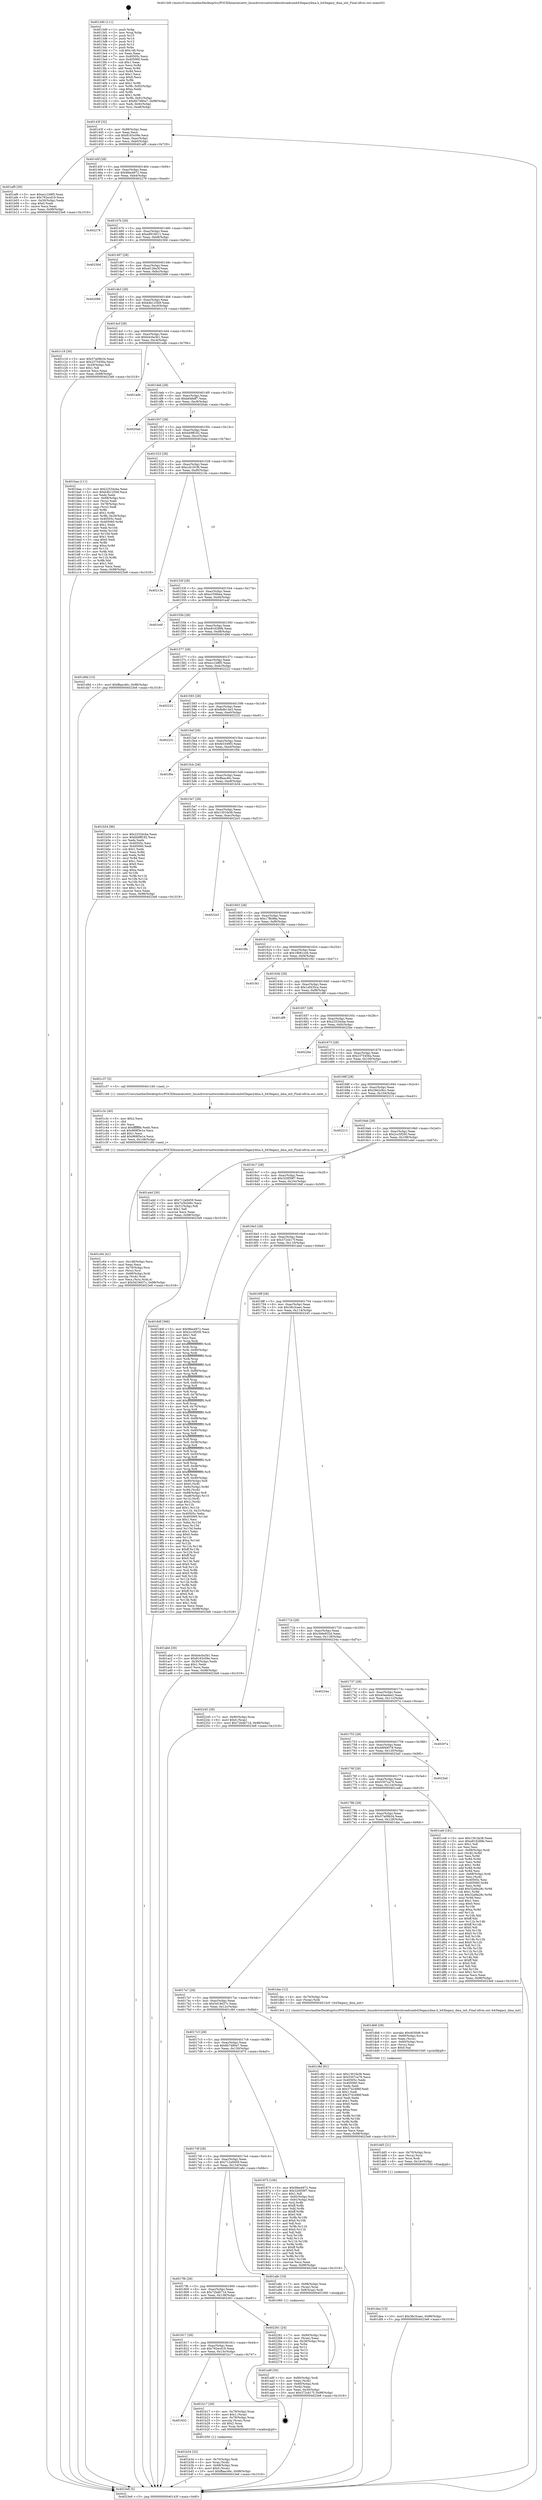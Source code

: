digraph "0x4013d0" {
  label = "0x4013d0 (/mnt/c/Users/mathe/Desktop/tcc/POCII/binaries/extr_linuxdriversnetwirelessbroadcomb43legacydma.h_b43legacy_dma_init_Final-ollvm.out::main(0))"
  labelloc = "t"
  node[shape=record]

  Entry [label="",width=0.3,height=0.3,shape=circle,fillcolor=black,style=filled]
  "0x40143f" [label="{
     0x40143f [32]\l
     | [instrs]\l
     &nbsp;&nbsp;0x40143f \<+6\>: mov -0x98(%rbp),%eax\l
     &nbsp;&nbsp;0x401445 \<+2\>: mov %eax,%ecx\l
     &nbsp;&nbsp;0x401447 \<+6\>: sub $0x8163c09e,%ecx\l
     &nbsp;&nbsp;0x40144d \<+6\>: mov %eax,-0xac(%rbp)\l
     &nbsp;&nbsp;0x401453 \<+6\>: mov %ecx,-0xb0(%rbp)\l
     &nbsp;&nbsp;0x401459 \<+6\>: je 0000000000401af9 \<main+0x729\>\l
  }"]
  "0x401af9" [label="{
     0x401af9 [30]\l
     | [instrs]\l
     &nbsp;&nbsp;0x401af9 \<+5\>: mov $0xecc1b8f5,%eax\l
     &nbsp;&nbsp;0x401afe \<+5\>: mov $0x792ecd19,%ecx\l
     &nbsp;&nbsp;0x401b03 \<+3\>: mov -0x30(%rbp),%edx\l
     &nbsp;&nbsp;0x401b06 \<+3\>: cmp $0x0,%edx\l
     &nbsp;&nbsp;0x401b09 \<+3\>: cmove %ecx,%eax\l
     &nbsp;&nbsp;0x401b0c \<+6\>: mov %eax,-0x98(%rbp)\l
     &nbsp;&nbsp;0x401b12 \<+5\>: jmp 00000000004023e8 \<main+0x1018\>\l
  }"]
  "0x40145f" [label="{
     0x40145f [28]\l
     | [instrs]\l
     &nbsp;&nbsp;0x40145f \<+5\>: jmp 0000000000401464 \<main+0x94\>\l
     &nbsp;&nbsp;0x401464 \<+6\>: mov -0xac(%rbp),%eax\l
     &nbsp;&nbsp;0x40146a \<+5\>: sub $0x9fee4972,%eax\l
     &nbsp;&nbsp;0x40146f \<+6\>: mov %eax,-0xb4(%rbp)\l
     &nbsp;&nbsp;0x401475 \<+6\>: je 0000000000402279 \<main+0xea9\>\l
  }"]
  Exit [label="",width=0.3,height=0.3,shape=circle,fillcolor=black,style=filled,peripheries=2]
  "0x402279" [label="{
     0x402279\l
  }", style=dashed]
  "0x40147b" [label="{
     0x40147b [28]\l
     | [instrs]\l
     &nbsp;&nbsp;0x40147b \<+5\>: jmp 0000000000401480 \<main+0xb0\>\l
     &nbsp;&nbsp;0x401480 \<+6\>: mov -0xac(%rbp),%eax\l
     &nbsp;&nbsp;0x401486 \<+5\>: sub $0xa9916011,%eax\l
     &nbsp;&nbsp;0x40148b \<+6\>: mov %eax,-0xb8(%rbp)\l
     &nbsp;&nbsp;0x401491 \<+6\>: je 000000000040230d \<main+0xf3d\>\l
  }"]
  "0x401dea" [label="{
     0x401dea [15]\l
     | [instrs]\l
     &nbsp;&nbsp;0x401dea \<+10\>: movl $0x38c3caec,-0x98(%rbp)\l
     &nbsp;&nbsp;0x401df4 \<+5\>: jmp 00000000004023e8 \<main+0x1018\>\l
  }"]
  "0x40230d" [label="{
     0x40230d\l
  }", style=dashed]
  "0x401497" [label="{
     0x401497 [28]\l
     | [instrs]\l
     &nbsp;&nbsp;0x401497 \<+5\>: jmp 000000000040149c \<main+0xcc\>\l
     &nbsp;&nbsp;0x40149c \<+6\>: mov -0xac(%rbp),%eax\l
     &nbsp;&nbsp;0x4014a2 \<+5\>: sub $0xaf126a3f,%eax\l
     &nbsp;&nbsp;0x4014a7 \<+6\>: mov %eax,-0xbc(%rbp)\l
     &nbsp;&nbsp;0x4014ad \<+6\>: je 0000000000402089 \<main+0xcb9\>\l
  }"]
  "0x401dd5" [label="{
     0x401dd5 [21]\l
     | [instrs]\l
     &nbsp;&nbsp;0x401dd5 \<+4\>: mov -0x70(%rbp),%rcx\l
     &nbsp;&nbsp;0x401dd9 \<+3\>: mov (%rcx),%rcx\l
     &nbsp;&nbsp;0x401ddc \<+3\>: mov %rcx,%rdi\l
     &nbsp;&nbsp;0x401ddf \<+6\>: mov %eax,-0x14c(%rbp)\l
     &nbsp;&nbsp;0x401de5 \<+5\>: call 0000000000401030 \<free@plt\>\l
     | [calls]\l
     &nbsp;&nbsp;0x401030 \{1\} (unknown)\l
  }"]
  "0x402089" [label="{
     0x402089\l
  }", style=dashed]
  "0x4014b3" [label="{
     0x4014b3 [28]\l
     | [instrs]\l
     &nbsp;&nbsp;0x4014b3 \<+5\>: jmp 00000000004014b8 \<main+0xe8\>\l
     &nbsp;&nbsp;0x4014b8 \<+6\>: mov -0xac(%rbp),%eax\l
     &nbsp;&nbsp;0x4014be \<+5\>: sub $0xb4b125b9,%eax\l
     &nbsp;&nbsp;0x4014c3 \<+6\>: mov %eax,-0xc0(%rbp)\l
     &nbsp;&nbsp;0x4014c9 \<+6\>: je 0000000000401c19 \<main+0x849\>\l
  }"]
  "0x401db8" [label="{
     0x401db8 [29]\l
     | [instrs]\l
     &nbsp;&nbsp;0x401db8 \<+10\>: movabs $0x4030d6,%rdi\l
     &nbsp;&nbsp;0x401dc2 \<+4\>: mov -0x60(%rbp),%rcx\l
     &nbsp;&nbsp;0x401dc6 \<+2\>: mov %eax,(%rcx)\l
     &nbsp;&nbsp;0x401dc8 \<+4\>: mov -0x60(%rbp),%rcx\l
     &nbsp;&nbsp;0x401dcc \<+2\>: mov (%rcx),%esi\l
     &nbsp;&nbsp;0x401dce \<+2\>: mov $0x0,%al\l
     &nbsp;&nbsp;0x401dd0 \<+5\>: call 0000000000401040 \<printf@plt\>\l
     | [calls]\l
     &nbsp;&nbsp;0x401040 \{1\} (unknown)\l
  }"]
  "0x401c19" [label="{
     0x401c19 [30]\l
     | [instrs]\l
     &nbsp;&nbsp;0x401c19 \<+5\>: mov $0x57a09b34,%eax\l
     &nbsp;&nbsp;0x401c1e \<+5\>: mov $0x2375456a,%ecx\l
     &nbsp;&nbsp;0x401c23 \<+3\>: mov -0x29(%rbp),%dl\l
     &nbsp;&nbsp;0x401c26 \<+3\>: test $0x1,%dl\l
     &nbsp;&nbsp;0x401c29 \<+3\>: cmovne %ecx,%eax\l
     &nbsp;&nbsp;0x401c2c \<+6\>: mov %eax,-0x98(%rbp)\l
     &nbsp;&nbsp;0x401c32 \<+5\>: jmp 00000000004023e8 \<main+0x1018\>\l
  }"]
  "0x4014cf" [label="{
     0x4014cf [28]\l
     | [instrs]\l
     &nbsp;&nbsp;0x4014cf \<+5\>: jmp 00000000004014d4 \<main+0x104\>\l
     &nbsp;&nbsp;0x4014d4 \<+6\>: mov -0xac(%rbp),%eax\l
     &nbsp;&nbsp;0x4014da \<+5\>: sub $0xb4c0a3b1,%eax\l
     &nbsp;&nbsp;0x4014df \<+6\>: mov %eax,-0xc4(%rbp)\l
     &nbsp;&nbsp;0x4014e5 \<+6\>: je 0000000000401adb \<main+0x70b\>\l
  }"]
  "0x401c64" [label="{
     0x401c64 [41]\l
     | [instrs]\l
     &nbsp;&nbsp;0x401c64 \<+6\>: mov -0x148(%rbp),%ecx\l
     &nbsp;&nbsp;0x401c6a \<+3\>: imul %eax,%ecx\l
     &nbsp;&nbsp;0x401c6d \<+4\>: mov -0x70(%rbp),%rsi\l
     &nbsp;&nbsp;0x401c71 \<+3\>: mov (%rsi),%rsi\l
     &nbsp;&nbsp;0x401c74 \<+4\>: mov -0x68(%rbp),%rdi\l
     &nbsp;&nbsp;0x401c78 \<+3\>: movslq (%rdi),%rdi\l
     &nbsp;&nbsp;0x401c7b \<+3\>: mov %ecx,(%rsi,%rdi,4)\l
     &nbsp;&nbsp;0x401c7e \<+10\>: movl $0x5d19d37c,-0x98(%rbp)\l
     &nbsp;&nbsp;0x401c88 \<+5\>: jmp 00000000004023e8 \<main+0x1018\>\l
  }"]
  "0x401adb" [label="{
     0x401adb\l
  }", style=dashed]
  "0x4014eb" [label="{
     0x4014eb [28]\l
     | [instrs]\l
     &nbsp;&nbsp;0x4014eb \<+5\>: jmp 00000000004014f0 \<main+0x120\>\l
     &nbsp;&nbsp;0x4014f0 \<+6\>: mov -0xac(%rbp),%eax\l
     &nbsp;&nbsp;0x4014f6 \<+5\>: sub $0xb64feff7,%eax\l
     &nbsp;&nbsp;0x4014fb \<+6\>: mov %eax,-0xc8(%rbp)\l
     &nbsp;&nbsp;0x401501 \<+6\>: je 00000000004020ab \<main+0xcdb\>\l
  }"]
  "0x401c3c" [label="{
     0x401c3c [40]\l
     | [instrs]\l
     &nbsp;&nbsp;0x401c3c \<+5\>: mov $0x2,%ecx\l
     &nbsp;&nbsp;0x401c41 \<+1\>: cltd\l
     &nbsp;&nbsp;0x401c42 \<+2\>: idiv %ecx\l
     &nbsp;&nbsp;0x401c44 \<+6\>: imul $0xfffffffe,%edx,%ecx\l
     &nbsp;&nbsp;0x401c4a \<+6\>: sub $0x969f3e1e,%ecx\l
     &nbsp;&nbsp;0x401c50 \<+3\>: add $0x1,%ecx\l
     &nbsp;&nbsp;0x401c53 \<+6\>: add $0x969f3e1e,%ecx\l
     &nbsp;&nbsp;0x401c59 \<+6\>: mov %ecx,-0x148(%rbp)\l
     &nbsp;&nbsp;0x401c5f \<+5\>: call 0000000000401160 \<next_i\>\l
     | [calls]\l
     &nbsp;&nbsp;0x401160 \{1\} (/mnt/c/Users/mathe/Desktop/tcc/POCII/binaries/extr_linuxdriversnetwirelessbroadcomb43legacydma.h_b43legacy_dma_init_Final-ollvm.out::next_i)\l
  }"]
  "0x4020ab" [label="{
     0x4020ab\l
  }", style=dashed]
  "0x401507" [label="{
     0x401507 [28]\l
     | [instrs]\l
     &nbsp;&nbsp;0x401507 \<+5\>: jmp 000000000040150c \<main+0x13c\>\l
     &nbsp;&nbsp;0x40150c \<+6\>: mov -0xac(%rbp),%eax\l
     &nbsp;&nbsp;0x401512 \<+5\>: sub $0xbb9ff182,%eax\l
     &nbsp;&nbsp;0x401517 \<+6\>: mov %eax,-0xcc(%rbp)\l
     &nbsp;&nbsp;0x40151d \<+6\>: je 0000000000401baa \<main+0x7da\>\l
  }"]
  "0x401b34" [label="{
     0x401b34 [32]\l
     | [instrs]\l
     &nbsp;&nbsp;0x401b34 \<+4\>: mov -0x70(%rbp),%rdi\l
     &nbsp;&nbsp;0x401b38 \<+3\>: mov %rax,(%rdi)\l
     &nbsp;&nbsp;0x401b3b \<+4\>: mov -0x68(%rbp),%rax\l
     &nbsp;&nbsp;0x401b3f \<+6\>: movl $0x0,(%rax)\l
     &nbsp;&nbsp;0x401b45 \<+10\>: movl $0xffaac46c,-0x98(%rbp)\l
     &nbsp;&nbsp;0x401b4f \<+5\>: jmp 00000000004023e8 \<main+0x1018\>\l
  }"]
  "0x401baa" [label="{
     0x401baa [111]\l
     | [instrs]\l
     &nbsp;&nbsp;0x401baa \<+5\>: mov $0x22534cba,%eax\l
     &nbsp;&nbsp;0x401baf \<+5\>: mov $0xb4b125b9,%ecx\l
     &nbsp;&nbsp;0x401bb4 \<+2\>: xor %edx,%edx\l
     &nbsp;&nbsp;0x401bb6 \<+4\>: mov -0x68(%rbp),%rsi\l
     &nbsp;&nbsp;0x401bba \<+2\>: mov (%rsi),%edi\l
     &nbsp;&nbsp;0x401bbc \<+4\>: mov -0x78(%rbp),%rsi\l
     &nbsp;&nbsp;0x401bc0 \<+2\>: cmp (%rsi),%edi\l
     &nbsp;&nbsp;0x401bc2 \<+4\>: setl %r8b\l
     &nbsp;&nbsp;0x401bc6 \<+4\>: and $0x1,%r8b\l
     &nbsp;&nbsp;0x401bca \<+4\>: mov %r8b,-0x29(%rbp)\l
     &nbsp;&nbsp;0x401bce \<+7\>: mov 0x40505c,%edi\l
     &nbsp;&nbsp;0x401bd5 \<+8\>: mov 0x405060,%r9d\l
     &nbsp;&nbsp;0x401bdd \<+3\>: sub $0x1,%edx\l
     &nbsp;&nbsp;0x401be0 \<+3\>: mov %edi,%r10d\l
     &nbsp;&nbsp;0x401be3 \<+3\>: add %edx,%r10d\l
     &nbsp;&nbsp;0x401be6 \<+4\>: imul %r10d,%edi\l
     &nbsp;&nbsp;0x401bea \<+3\>: and $0x1,%edi\l
     &nbsp;&nbsp;0x401bed \<+3\>: cmp $0x0,%edi\l
     &nbsp;&nbsp;0x401bf0 \<+4\>: sete %r8b\l
     &nbsp;&nbsp;0x401bf4 \<+4\>: cmp $0xa,%r9d\l
     &nbsp;&nbsp;0x401bf8 \<+4\>: setl %r11b\l
     &nbsp;&nbsp;0x401bfc \<+3\>: mov %r8b,%bl\l
     &nbsp;&nbsp;0x401bff \<+3\>: and %r11b,%bl\l
     &nbsp;&nbsp;0x401c02 \<+3\>: xor %r11b,%r8b\l
     &nbsp;&nbsp;0x401c05 \<+3\>: or %r8b,%bl\l
     &nbsp;&nbsp;0x401c08 \<+3\>: test $0x1,%bl\l
     &nbsp;&nbsp;0x401c0b \<+3\>: cmovne %ecx,%eax\l
     &nbsp;&nbsp;0x401c0e \<+6\>: mov %eax,-0x98(%rbp)\l
     &nbsp;&nbsp;0x401c14 \<+5\>: jmp 00000000004023e8 \<main+0x1018\>\l
  }"]
  "0x401523" [label="{
     0x401523 [28]\l
     | [instrs]\l
     &nbsp;&nbsp;0x401523 \<+5\>: jmp 0000000000401528 \<main+0x158\>\l
     &nbsp;&nbsp;0x401528 \<+6\>: mov -0xac(%rbp),%eax\l
     &nbsp;&nbsp;0x40152e \<+5\>: sub $0xccb191f6,%eax\l
     &nbsp;&nbsp;0x401533 \<+6\>: mov %eax,-0xd0(%rbp)\l
     &nbsp;&nbsp;0x401539 \<+6\>: je 000000000040213e \<main+0xd6e\>\l
  }"]
  "0x401833" [label="{
     0x401833\l
  }", style=dashed]
  "0x40213e" [label="{
     0x40213e\l
  }", style=dashed]
  "0x40153f" [label="{
     0x40153f [28]\l
     | [instrs]\l
     &nbsp;&nbsp;0x40153f \<+5\>: jmp 0000000000401544 \<main+0x174\>\l
     &nbsp;&nbsp;0x401544 \<+6\>: mov -0xac(%rbp),%eax\l
     &nbsp;&nbsp;0x40154a \<+5\>: sub $0xe1f36bea,%eax\l
     &nbsp;&nbsp;0x40154f \<+6\>: mov %eax,-0xd4(%rbp)\l
     &nbsp;&nbsp;0x401555 \<+6\>: je 0000000000401e4f \<main+0xa7f\>\l
  }"]
  "0x401b17" [label="{
     0x401b17 [29]\l
     | [instrs]\l
     &nbsp;&nbsp;0x401b17 \<+4\>: mov -0x78(%rbp),%rax\l
     &nbsp;&nbsp;0x401b1b \<+6\>: movl $0x1,(%rax)\l
     &nbsp;&nbsp;0x401b21 \<+4\>: mov -0x78(%rbp),%rax\l
     &nbsp;&nbsp;0x401b25 \<+3\>: movslq (%rax),%rax\l
     &nbsp;&nbsp;0x401b28 \<+4\>: shl $0x2,%rax\l
     &nbsp;&nbsp;0x401b2c \<+3\>: mov %rax,%rdi\l
     &nbsp;&nbsp;0x401b2f \<+5\>: call 0000000000401050 \<malloc@plt\>\l
     | [calls]\l
     &nbsp;&nbsp;0x401050 \{1\} (unknown)\l
  }"]
  "0x401e4f" [label="{
     0x401e4f\l
  }", style=dashed]
  "0x40155b" [label="{
     0x40155b [28]\l
     | [instrs]\l
     &nbsp;&nbsp;0x40155b \<+5\>: jmp 0000000000401560 \<main+0x190\>\l
     &nbsp;&nbsp;0x401560 \<+6\>: mov -0xac(%rbp),%eax\l
     &nbsp;&nbsp;0x401566 \<+5\>: sub $0xe816289b,%eax\l
     &nbsp;&nbsp;0x40156b \<+6\>: mov %eax,-0xd8(%rbp)\l
     &nbsp;&nbsp;0x401571 \<+6\>: je 0000000000401d9d \<main+0x9cd\>\l
  }"]
  "0x401817" [label="{
     0x401817 [28]\l
     | [instrs]\l
     &nbsp;&nbsp;0x401817 \<+5\>: jmp 000000000040181c \<main+0x44c\>\l
     &nbsp;&nbsp;0x40181c \<+6\>: mov -0xac(%rbp),%eax\l
     &nbsp;&nbsp;0x401822 \<+5\>: sub $0x792ecd19,%eax\l
     &nbsp;&nbsp;0x401827 \<+6\>: mov %eax,-0x13c(%rbp)\l
     &nbsp;&nbsp;0x40182d \<+6\>: je 0000000000401b17 \<main+0x747\>\l
  }"]
  "0x401d9d" [label="{
     0x401d9d [15]\l
     | [instrs]\l
     &nbsp;&nbsp;0x401d9d \<+10\>: movl $0xffaac46c,-0x98(%rbp)\l
     &nbsp;&nbsp;0x401da7 \<+5\>: jmp 00000000004023e8 \<main+0x1018\>\l
  }"]
  "0x401577" [label="{
     0x401577 [28]\l
     | [instrs]\l
     &nbsp;&nbsp;0x401577 \<+5\>: jmp 000000000040157c \<main+0x1ac\>\l
     &nbsp;&nbsp;0x40157c \<+6\>: mov -0xac(%rbp),%eax\l
     &nbsp;&nbsp;0x401582 \<+5\>: sub $0xecc1b8f5,%eax\l
     &nbsp;&nbsp;0x401587 \<+6\>: mov %eax,-0xdc(%rbp)\l
     &nbsp;&nbsp;0x40158d \<+6\>: je 0000000000402222 \<main+0xe52\>\l
  }"]
  "0x402261" [label="{
     0x402261 [24]\l
     | [instrs]\l
     &nbsp;&nbsp;0x402261 \<+7\>: mov -0x90(%rbp),%rax\l
     &nbsp;&nbsp;0x402268 \<+2\>: mov (%rax),%eax\l
     &nbsp;&nbsp;0x40226a \<+4\>: lea -0x28(%rbp),%rsp\l
     &nbsp;&nbsp;0x40226e \<+1\>: pop %rbx\l
     &nbsp;&nbsp;0x40226f \<+2\>: pop %r12\l
     &nbsp;&nbsp;0x402271 \<+2\>: pop %r13\l
     &nbsp;&nbsp;0x402273 \<+2\>: pop %r14\l
     &nbsp;&nbsp;0x402275 \<+2\>: pop %r15\l
     &nbsp;&nbsp;0x402277 \<+1\>: pop %rbp\l
     &nbsp;&nbsp;0x402278 \<+1\>: ret\l
  }"]
  "0x402222" [label="{
     0x402222\l
  }", style=dashed]
  "0x401593" [label="{
     0x401593 [28]\l
     | [instrs]\l
     &nbsp;&nbsp;0x401593 \<+5\>: jmp 0000000000401598 \<main+0x1c8\>\l
     &nbsp;&nbsp;0x401598 \<+6\>: mov -0xac(%rbp),%eax\l
     &nbsp;&nbsp;0x40159e \<+5\>: sub $0xfbdb14e3,%eax\l
     &nbsp;&nbsp;0x4015a3 \<+6\>: mov %eax,-0xe0(%rbp)\l
     &nbsp;&nbsp;0x4015a9 \<+6\>: je 0000000000402231 \<main+0xe61\>\l
  }"]
  "0x401a9f" [label="{
     0x401a9f [30]\l
     | [instrs]\l
     &nbsp;&nbsp;0x401a9f \<+4\>: mov -0x80(%rbp),%rdi\l
     &nbsp;&nbsp;0x401aa3 \<+2\>: mov %eax,(%rdi)\l
     &nbsp;&nbsp;0x401aa5 \<+4\>: mov -0x80(%rbp),%rdi\l
     &nbsp;&nbsp;0x401aa9 \<+2\>: mov (%rdi),%eax\l
     &nbsp;&nbsp;0x401aab \<+3\>: mov %eax,-0x30(%rbp)\l
     &nbsp;&nbsp;0x401aae \<+10\>: movl $0x372cb17f,-0x98(%rbp)\l
     &nbsp;&nbsp;0x401ab8 \<+5\>: jmp 00000000004023e8 \<main+0x1018\>\l
  }"]
  "0x402231" [label="{
     0x402231\l
  }", style=dashed]
  "0x4015af" [label="{
     0x4015af [28]\l
     | [instrs]\l
     &nbsp;&nbsp;0x4015af \<+5\>: jmp 00000000004015b4 \<main+0x1e4\>\l
     &nbsp;&nbsp;0x4015b4 \<+6\>: mov -0xac(%rbp),%eax\l
     &nbsp;&nbsp;0x4015ba \<+5\>: sub $0xfe3349f3,%eax\l
     &nbsp;&nbsp;0x4015bf \<+6\>: mov %eax,-0xe4(%rbp)\l
     &nbsp;&nbsp;0x4015c5 \<+6\>: je 0000000000401f0e \<main+0xb3e\>\l
  }"]
  "0x4017fb" [label="{
     0x4017fb [28]\l
     | [instrs]\l
     &nbsp;&nbsp;0x4017fb \<+5\>: jmp 0000000000401800 \<main+0x430\>\l
     &nbsp;&nbsp;0x401800 \<+6\>: mov -0xac(%rbp),%eax\l
     &nbsp;&nbsp;0x401806 \<+5\>: sub $0x72bdb71d,%eax\l
     &nbsp;&nbsp;0x40180b \<+6\>: mov %eax,-0x138(%rbp)\l
     &nbsp;&nbsp;0x401811 \<+6\>: je 0000000000402261 \<main+0xe91\>\l
  }"]
  "0x401f0e" [label="{
     0x401f0e\l
  }", style=dashed]
  "0x4015cb" [label="{
     0x4015cb [28]\l
     | [instrs]\l
     &nbsp;&nbsp;0x4015cb \<+5\>: jmp 00000000004015d0 \<main+0x200\>\l
     &nbsp;&nbsp;0x4015d0 \<+6\>: mov -0xac(%rbp),%eax\l
     &nbsp;&nbsp;0x4015d6 \<+5\>: sub $0xffaac46c,%eax\l
     &nbsp;&nbsp;0x4015db \<+6\>: mov %eax,-0xe8(%rbp)\l
     &nbsp;&nbsp;0x4015e1 \<+6\>: je 0000000000401b54 \<main+0x784\>\l
  }"]
  "0x401a8c" [label="{
     0x401a8c [19]\l
     | [instrs]\l
     &nbsp;&nbsp;0x401a8c \<+7\>: mov -0x88(%rbp),%rax\l
     &nbsp;&nbsp;0x401a93 \<+3\>: mov (%rax),%rax\l
     &nbsp;&nbsp;0x401a96 \<+4\>: mov 0x8(%rax),%rdi\l
     &nbsp;&nbsp;0x401a9a \<+5\>: call 0000000000401060 \<atoi@plt\>\l
     | [calls]\l
     &nbsp;&nbsp;0x401060 \{1\} (unknown)\l
  }"]
  "0x401b54" [label="{
     0x401b54 [86]\l
     | [instrs]\l
     &nbsp;&nbsp;0x401b54 \<+5\>: mov $0x22534cba,%eax\l
     &nbsp;&nbsp;0x401b59 \<+5\>: mov $0xbb9ff182,%ecx\l
     &nbsp;&nbsp;0x401b5e \<+2\>: xor %edx,%edx\l
     &nbsp;&nbsp;0x401b60 \<+7\>: mov 0x40505c,%esi\l
     &nbsp;&nbsp;0x401b67 \<+7\>: mov 0x405060,%edi\l
     &nbsp;&nbsp;0x401b6e \<+3\>: sub $0x1,%edx\l
     &nbsp;&nbsp;0x401b71 \<+3\>: mov %esi,%r8d\l
     &nbsp;&nbsp;0x401b74 \<+3\>: add %edx,%r8d\l
     &nbsp;&nbsp;0x401b77 \<+4\>: imul %r8d,%esi\l
     &nbsp;&nbsp;0x401b7b \<+3\>: and $0x1,%esi\l
     &nbsp;&nbsp;0x401b7e \<+3\>: cmp $0x0,%esi\l
     &nbsp;&nbsp;0x401b81 \<+4\>: sete %r9b\l
     &nbsp;&nbsp;0x401b85 \<+3\>: cmp $0xa,%edi\l
     &nbsp;&nbsp;0x401b88 \<+4\>: setl %r10b\l
     &nbsp;&nbsp;0x401b8c \<+3\>: mov %r9b,%r11b\l
     &nbsp;&nbsp;0x401b8f \<+3\>: and %r10b,%r11b\l
     &nbsp;&nbsp;0x401b92 \<+3\>: xor %r10b,%r9b\l
     &nbsp;&nbsp;0x401b95 \<+3\>: or %r9b,%r11b\l
     &nbsp;&nbsp;0x401b98 \<+4\>: test $0x1,%r11b\l
     &nbsp;&nbsp;0x401b9c \<+3\>: cmovne %ecx,%eax\l
     &nbsp;&nbsp;0x401b9f \<+6\>: mov %eax,-0x98(%rbp)\l
     &nbsp;&nbsp;0x401ba5 \<+5\>: jmp 00000000004023e8 \<main+0x1018\>\l
  }"]
  "0x4015e7" [label="{
     0x4015e7 [28]\l
     | [instrs]\l
     &nbsp;&nbsp;0x4015e7 \<+5\>: jmp 00000000004015ec \<main+0x21c\>\l
     &nbsp;&nbsp;0x4015ec \<+6\>: mov -0xac(%rbp),%eax\l
     &nbsp;&nbsp;0x4015f2 \<+5\>: sub $0x1301fa38,%eax\l
     &nbsp;&nbsp;0x4015f7 \<+6\>: mov %eax,-0xec(%rbp)\l
     &nbsp;&nbsp;0x4015fd \<+6\>: je 00000000004022e3 \<main+0xf13\>\l
  }"]
  "0x4013d0" [label="{
     0x4013d0 [111]\l
     | [instrs]\l
     &nbsp;&nbsp;0x4013d0 \<+1\>: push %rbp\l
     &nbsp;&nbsp;0x4013d1 \<+3\>: mov %rsp,%rbp\l
     &nbsp;&nbsp;0x4013d4 \<+2\>: push %r15\l
     &nbsp;&nbsp;0x4013d6 \<+2\>: push %r14\l
     &nbsp;&nbsp;0x4013d8 \<+2\>: push %r13\l
     &nbsp;&nbsp;0x4013da \<+2\>: push %r12\l
     &nbsp;&nbsp;0x4013dc \<+1\>: push %rbx\l
     &nbsp;&nbsp;0x4013dd \<+7\>: sub $0x148,%rsp\l
     &nbsp;&nbsp;0x4013e4 \<+2\>: xor %eax,%eax\l
     &nbsp;&nbsp;0x4013e6 \<+7\>: mov 0x40505c,%ecx\l
     &nbsp;&nbsp;0x4013ed \<+7\>: mov 0x405060,%edx\l
     &nbsp;&nbsp;0x4013f4 \<+3\>: sub $0x1,%eax\l
     &nbsp;&nbsp;0x4013f7 \<+3\>: mov %ecx,%r8d\l
     &nbsp;&nbsp;0x4013fa \<+3\>: add %eax,%r8d\l
     &nbsp;&nbsp;0x4013fd \<+4\>: imul %r8d,%ecx\l
     &nbsp;&nbsp;0x401401 \<+3\>: and $0x1,%ecx\l
     &nbsp;&nbsp;0x401404 \<+3\>: cmp $0x0,%ecx\l
     &nbsp;&nbsp;0x401407 \<+4\>: sete %r9b\l
     &nbsp;&nbsp;0x40140b \<+4\>: and $0x1,%r9b\l
     &nbsp;&nbsp;0x40140f \<+7\>: mov %r9b,-0x92(%rbp)\l
     &nbsp;&nbsp;0x401416 \<+3\>: cmp $0xa,%edx\l
     &nbsp;&nbsp;0x401419 \<+4\>: setl %r9b\l
     &nbsp;&nbsp;0x40141d \<+4\>: and $0x1,%r9b\l
     &nbsp;&nbsp;0x401421 \<+7\>: mov %r9b,-0x91(%rbp)\l
     &nbsp;&nbsp;0x401428 \<+10\>: movl $0x6b7480a7,-0x98(%rbp)\l
     &nbsp;&nbsp;0x401432 \<+6\>: mov %edi,-0x9c(%rbp)\l
     &nbsp;&nbsp;0x401438 \<+7\>: mov %rsi,-0xa8(%rbp)\l
  }"]
  "0x4022e3" [label="{
     0x4022e3\l
  }", style=dashed]
  "0x401603" [label="{
     0x401603 [28]\l
     | [instrs]\l
     &nbsp;&nbsp;0x401603 \<+5\>: jmp 0000000000401608 \<main+0x238\>\l
     &nbsp;&nbsp;0x401608 \<+6\>: mov -0xac(%rbp),%eax\l
     &nbsp;&nbsp;0x40160e \<+5\>: sub $0x17ffc88a,%eax\l
     &nbsp;&nbsp;0x401613 \<+6\>: mov %eax,-0xf0(%rbp)\l
     &nbsp;&nbsp;0x401619 \<+6\>: je 0000000000401f9c \<main+0xbcc\>\l
  }"]
  "0x4023e8" [label="{
     0x4023e8 [5]\l
     | [instrs]\l
     &nbsp;&nbsp;0x4023e8 \<+5\>: jmp 000000000040143f \<main+0x6f\>\l
  }"]
  "0x401f9c" [label="{
     0x401f9c\l
  }", style=dashed]
  "0x40161f" [label="{
     0x40161f [28]\l
     | [instrs]\l
     &nbsp;&nbsp;0x40161f \<+5\>: jmp 0000000000401624 \<main+0x254\>\l
     &nbsp;&nbsp;0x401624 \<+6\>: mov -0xac(%rbp),%eax\l
     &nbsp;&nbsp;0x40162a \<+5\>: sub $0x18b61cd4,%eax\l
     &nbsp;&nbsp;0x40162f \<+6\>: mov %eax,-0xf4(%rbp)\l
     &nbsp;&nbsp;0x401635 \<+6\>: je 0000000000401f41 \<main+0xb71\>\l
  }"]
  "0x4017df" [label="{
     0x4017df [28]\l
     | [instrs]\l
     &nbsp;&nbsp;0x4017df \<+5\>: jmp 00000000004017e4 \<main+0x414\>\l
     &nbsp;&nbsp;0x4017e4 \<+6\>: mov -0xac(%rbp),%eax\l
     &nbsp;&nbsp;0x4017ea \<+5\>: sub $0x712a9459,%eax\l
     &nbsp;&nbsp;0x4017ef \<+6\>: mov %eax,-0x134(%rbp)\l
     &nbsp;&nbsp;0x4017f5 \<+6\>: je 0000000000401a8c \<main+0x6bc\>\l
  }"]
  "0x401f41" [label="{
     0x401f41\l
  }", style=dashed]
  "0x40163b" [label="{
     0x40163b [28]\l
     | [instrs]\l
     &nbsp;&nbsp;0x40163b \<+5\>: jmp 0000000000401640 \<main+0x270\>\l
     &nbsp;&nbsp;0x401640 \<+6\>: mov -0xac(%rbp),%eax\l
     &nbsp;&nbsp;0x401646 \<+5\>: sub $0x1ef435ca,%eax\l
     &nbsp;&nbsp;0x40164b \<+6\>: mov %eax,-0xf8(%rbp)\l
     &nbsp;&nbsp;0x401651 \<+6\>: je 0000000000401df9 \<main+0xa29\>\l
  }"]
  "0x401875" [label="{
     0x401875 [106]\l
     | [instrs]\l
     &nbsp;&nbsp;0x401875 \<+5\>: mov $0x9fee4972,%eax\l
     &nbsp;&nbsp;0x40187a \<+5\>: mov $0x320f39f7,%ecx\l
     &nbsp;&nbsp;0x40187f \<+2\>: mov $0x1,%dl\l
     &nbsp;&nbsp;0x401881 \<+7\>: mov -0x92(%rbp),%sil\l
     &nbsp;&nbsp;0x401888 \<+7\>: mov -0x91(%rbp),%dil\l
     &nbsp;&nbsp;0x40188f \<+3\>: mov %sil,%r8b\l
     &nbsp;&nbsp;0x401892 \<+4\>: xor $0xff,%r8b\l
     &nbsp;&nbsp;0x401896 \<+3\>: mov %dil,%r9b\l
     &nbsp;&nbsp;0x401899 \<+4\>: xor $0xff,%r9b\l
     &nbsp;&nbsp;0x40189d \<+3\>: xor $0x0,%dl\l
     &nbsp;&nbsp;0x4018a0 \<+3\>: mov %r8b,%r10b\l
     &nbsp;&nbsp;0x4018a3 \<+4\>: and $0x0,%r10b\l
     &nbsp;&nbsp;0x4018a7 \<+3\>: and %dl,%sil\l
     &nbsp;&nbsp;0x4018aa \<+3\>: mov %r9b,%r11b\l
     &nbsp;&nbsp;0x4018ad \<+4\>: and $0x0,%r11b\l
     &nbsp;&nbsp;0x4018b1 \<+3\>: and %dl,%dil\l
     &nbsp;&nbsp;0x4018b4 \<+3\>: or %sil,%r10b\l
     &nbsp;&nbsp;0x4018b7 \<+3\>: or %dil,%r11b\l
     &nbsp;&nbsp;0x4018ba \<+3\>: xor %r11b,%r10b\l
     &nbsp;&nbsp;0x4018bd \<+3\>: or %r9b,%r8b\l
     &nbsp;&nbsp;0x4018c0 \<+4\>: xor $0xff,%r8b\l
     &nbsp;&nbsp;0x4018c4 \<+3\>: or $0x0,%dl\l
     &nbsp;&nbsp;0x4018c7 \<+3\>: and %dl,%r8b\l
     &nbsp;&nbsp;0x4018ca \<+3\>: or %r8b,%r10b\l
     &nbsp;&nbsp;0x4018cd \<+4\>: test $0x1,%r10b\l
     &nbsp;&nbsp;0x4018d1 \<+3\>: cmovne %ecx,%eax\l
     &nbsp;&nbsp;0x4018d4 \<+6\>: mov %eax,-0x98(%rbp)\l
     &nbsp;&nbsp;0x4018da \<+5\>: jmp 00000000004023e8 \<main+0x1018\>\l
  }"]
  "0x401df9" [label="{
     0x401df9\l
  }", style=dashed]
  "0x401657" [label="{
     0x401657 [28]\l
     | [instrs]\l
     &nbsp;&nbsp;0x401657 \<+5\>: jmp 000000000040165c \<main+0x28c\>\l
     &nbsp;&nbsp;0x40165c \<+6\>: mov -0xac(%rbp),%eax\l
     &nbsp;&nbsp;0x401662 \<+5\>: sub $0x22534cba,%eax\l
     &nbsp;&nbsp;0x401667 \<+6\>: mov %eax,-0xfc(%rbp)\l
     &nbsp;&nbsp;0x40166d \<+6\>: je 00000000004022be \<main+0xeee\>\l
  }"]
  "0x4017c3" [label="{
     0x4017c3 [28]\l
     | [instrs]\l
     &nbsp;&nbsp;0x4017c3 \<+5\>: jmp 00000000004017c8 \<main+0x3f8\>\l
     &nbsp;&nbsp;0x4017c8 \<+6\>: mov -0xac(%rbp),%eax\l
     &nbsp;&nbsp;0x4017ce \<+5\>: sub $0x6b7480a7,%eax\l
     &nbsp;&nbsp;0x4017d3 \<+6\>: mov %eax,-0x130(%rbp)\l
     &nbsp;&nbsp;0x4017d9 \<+6\>: je 0000000000401875 \<main+0x4a5\>\l
  }"]
  "0x4022be" [label="{
     0x4022be\l
  }", style=dashed]
  "0x401673" [label="{
     0x401673 [28]\l
     | [instrs]\l
     &nbsp;&nbsp;0x401673 \<+5\>: jmp 0000000000401678 \<main+0x2a8\>\l
     &nbsp;&nbsp;0x401678 \<+6\>: mov -0xac(%rbp),%eax\l
     &nbsp;&nbsp;0x40167e \<+5\>: sub $0x2375456a,%eax\l
     &nbsp;&nbsp;0x401683 \<+6\>: mov %eax,-0x100(%rbp)\l
     &nbsp;&nbsp;0x401689 \<+6\>: je 0000000000401c37 \<main+0x867\>\l
  }"]
  "0x401c8d" [label="{
     0x401c8d [91]\l
     | [instrs]\l
     &nbsp;&nbsp;0x401c8d \<+5\>: mov $0x1301fa38,%eax\l
     &nbsp;&nbsp;0x401c92 \<+5\>: mov $0x5307ca76,%ecx\l
     &nbsp;&nbsp;0x401c97 \<+7\>: mov 0x40505c,%edx\l
     &nbsp;&nbsp;0x401c9e \<+7\>: mov 0x405060,%esi\l
     &nbsp;&nbsp;0x401ca5 \<+2\>: mov %edx,%edi\l
     &nbsp;&nbsp;0x401ca7 \<+6\>: sub $0x3742486f,%edi\l
     &nbsp;&nbsp;0x401cad \<+3\>: sub $0x1,%edi\l
     &nbsp;&nbsp;0x401cb0 \<+6\>: add $0x3742486f,%edi\l
     &nbsp;&nbsp;0x401cb6 \<+3\>: imul %edi,%edx\l
     &nbsp;&nbsp;0x401cb9 \<+3\>: and $0x1,%edx\l
     &nbsp;&nbsp;0x401cbc \<+3\>: cmp $0x0,%edx\l
     &nbsp;&nbsp;0x401cbf \<+4\>: sete %r8b\l
     &nbsp;&nbsp;0x401cc3 \<+3\>: cmp $0xa,%esi\l
     &nbsp;&nbsp;0x401cc6 \<+4\>: setl %r9b\l
     &nbsp;&nbsp;0x401cca \<+3\>: mov %r8b,%r10b\l
     &nbsp;&nbsp;0x401ccd \<+3\>: and %r9b,%r10b\l
     &nbsp;&nbsp;0x401cd0 \<+3\>: xor %r9b,%r8b\l
     &nbsp;&nbsp;0x401cd3 \<+3\>: or %r8b,%r10b\l
     &nbsp;&nbsp;0x401cd6 \<+4\>: test $0x1,%r10b\l
     &nbsp;&nbsp;0x401cda \<+3\>: cmovne %ecx,%eax\l
     &nbsp;&nbsp;0x401cdd \<+6\>: mov %eax,-0x98(%rbp)\l
     &nbsp;&nbsp;0x401ce3 \<+5\>: jmp 00000000004023e8 \<main+0x1018\>\l
  }"]
  "0x401c37" [label="{
     0x401c37 [5]\l
     | [instrs]\l
     &nbsp;&nbsp;0x401c37 \<+5\>: call 0000000000401160 \<next_i\>\l
     | [calls]\l
     &nbsp;&nbsp;0x401160 \{1\} (/mnt/c/Users/mathe/Desktop/tcc/POCII/binaries/extr_linuxdriversnetwirelessbroadcomb43legacydma.h_b43legacy_dma_init_Final-ollvm.out::next_i)\l
  }"]
  "0x40168f" [label="{
     0x40168f [28]\l
     | [instrs]\l
     &nbsp;&nbsp;0x40168f \<+5\>: jmp 0000000000401694 \<main+0x2c4\>\l
     &nbsp;&nbsp;0x401694 \<+6\>: mov -0xac(%rbp),%eax\l
     &nbsp;&nbsp;0x40169a \<+5\>: sub $0x29e2c8cc,%eax\l
     &nbsp;&nbsp;0x40169f \<+6\>: mov %eax,-0x104(%rbp)\l
     &nbsp;&nbsp;0x4016a5 \<+6\>: je 0000000000402213 \<main+0xe43\>\l
  }"]
  "0x4017a7" [label="{
     0x4017a7 [28]\l
     | [instrs]\l
     &nbsp;&nbsp;0x4017a7 \<+5\>: jmp 00000000004017ac \<main+0x3dc\>\l
     &nbsp;&nbsp;0x4017ac \<+6\>: mov -0xac(%rbp),%eax\l
     &nbsp;&nbsp;0x4017b2 \<+5\>: sub $0x5d19d37c,%eax\l
     &nbsp;&nbsp;0x4017b7 \<+6\>: mov %eax,-0x12c(%rbp)\l
     &nbsp;&nbsp;0x4017bd \<+6\>: je 0000000000401c8d \<main+0x8bd\>\l
  }"]
  "0x402213" [label="{
     0x402213\l
  }", style=dashed]
  "0x4016ab" [label="{
     0x4016ab [28]\l
     | [instrs]\l
     &nbsp;&nbsp;0x4016ab \<+5\>: jmp 00000000004016b0 \<main+0x2e0\>\l
     &nbsp;&nbsp;0x4016b0 \<+6\>: mov -0xac(%rbp),%eax\l
     &nbsp;&nbsp;0x4016b6 \<+5\>: sub $0x2cc5f200,%eax\l
     &nbsp;&nbsp;0x4016bb \<+6\>: mov %eax,-0x108(%rbp)\l
     &nbsp;&nbsp;0x4016c1 \<+6\>: je 0000000000401a4d \<main+0x67d\>\l
  }"]
  "0x401dac" [label="{
     0x401dac [12]\l
     | [instrs]\l
     &nbsp;&nbsp;0x401dac \<+4\>: mov -0x70(%rbp),%rax\l
     &nbsp;&nbsp;0x401db0 \<+3\>: mov (%rax),%rdi\l
     &nbsp;&nbsp;0x401db3 \<+5\>: call 00000000004013c0 \<b43legacy_dma_init\>\l
     | [calls]\l
     &nbsp;&nbsp;0x4013c0 \{1\} (/mnt/c/Users/mathe/Desktop/tcc/POCII/binaries/extr_linuxdriversnetwirelessbroadcomb43legacydma.h_b43legacy_dma_init_Final-ollvm.out::b43legacy_dma_init)\l
  }"]
  "0x401a4d" [label="{
     0x401a4d [30]\l
     | [instrs]\l
     &nbsp;&nbsp;0x401a4d \<+5\>: mov $0x712a9459,%eax\l
     &nbsp;&nbsp;0x401a52 \<+5\>: mov $0x7e3b266c,%ecx\l
     &nbsp;&nbsp;0x401a57 \<+3\>: mov -0x31(%rbp),%dl\l
     &nbsp;&nbsp;0x401a5a \<+3\>: test $0x1,%dl\l
     &nbsp;&nbsp;0x401a5d \<+3\>: cmovne %ecx,%eax\l
     &nbsp;&nbsp;0x401a60 \<+6\>: mov %eax,-0x98(%rbp)\l
     &nbsp;&nbsp;0x401a66 \<+5\>: jmp 00000000004023e8 \<main+0x1018\>\l
  }"]
  "0x4016c7" [label="{
     0x4016c7 [28]\l
     | [instrs]\l
     &nbsp;&nbsp;0x4016c7 \<+5\>: jmp 00000000004016cc \<main+0x2fc\>\l
     &nbsp;&nbsp;0x4016cc \<+6\>: mov -0xac(%rbp),%eax\l
     &nbsp;&nbsp;0x4016d2 \<+5\>: sub $0x320f39f7,%eax\l
     &nbsp;&nbsp;0x4016d7 \<+6\>: mov %eax,-0x10c(%rbp)\l
     &nbsp;&nbsp;0x4016dd \<+6\>: je 00000000004018df \<main+0x50f\>\l
  }"]
  "0x40178b" [label="{
     0x40178b [28]\l
     | [instrs]\l
     &nbsp;&nbsp;0x40178b \<+5\>: jmp 0000000000401790 \<main+0x3c0\>\l
     &nbsp;&nbsp;0x401790 \<+6\>: mov -0xac(%rbp),%eax\l
     &nbsp;&nbsp;0x401796 \<+5\>: sub $0x57a09b34,%eax\l
     &nbsp;&nbsp;0x40179b \<+6\>: mov %eax,-0x128(%rbp)\l
     &nbsp;&nbsp;0x4017a1 \<+6\>: je 0000000000401dac \<main+0x9dc\>\l
  }"]
  "0x4018df" [label="{
     0x4018df [366]\l
     | [instrs]\l
     &nbsp;&nbsp;0x4018df \<+5\>: mov $0x9fee4972,%eax\l
     &nbsp;&nbsp;0x4018e4 \<+5\>: mov $0x2cc5f200,%ecx\l
     &nbsp;&nbsp;0x4018e9 \<+2\>: mov $0x1,%dl\l
     &nbsp;&nbsp;0x4018eb \<+2\>: xor %esi,%esi\l
     &nbsp;&nbsp;0x4018ed \<+3\>: mov %rsp,%rdi\l
     &nbsp;&nbsp;0x4018f0 \<+4\>: add $0xfffffffffffffff0,%rdi\l
     &nbsp;&nbsp;0x4018f4 \<+3\>: mov %rdi,%rsp\l
     &nbsp;&nbsp;0x4018f7 \<+7\>: mov %rdi,-0x90(%rbp)\l
     &nbsp;&nbsp;0x4018fe \<+3\>: mov %rsp,%rdi\l
     &nbsp;&nbsp;0x401901 \<+4\>: add $0xfffffffffffffff0,%rdi\l
     &nbsp;&nbsp;0x401905 \<+3\>: mov %rdi,%rsp\l
     &nbsp;&nbsp;0x401908 \<+3\>: mov %rsp,%r8\l
     &nbsp;&nbsp;0x40190b \<+4\>: add $0xfffffffffffffff0,%r8\l
     &nbsp;&nbsp;0x40190f \<+3\>: mov %r8,%rsp\l
     &nbsp;&nbsp;0x401912 \<+7\>: mov %r8,-0x88(%rbp)\l
     &nbsp;&nbsp;0x401919 \<+3\>: mov %rsp,%r8\l
     &nbsp;&nbsp;0x40191c \<+4\>: add $0xfffffffffffffff0,%r8\l
     &nbsp;&nbsp;0x401920 \<+3\>: mov %r8,%rsp\l
     &nbsp;&nbsp;0x401923 \<+4\>: mov %r8,-0x80(%rbp)\l
     &nbsp;&nbsp;0x401927 \<+3\>: mov %rsp,%r8\l
     &nbsp;&nbsp;0x40192a \<+4\>: add $0xfffffffffffffff0,%r8\l
     &nbsp;&nbsp;0x40192e \<+3\>: mov %r8,%rsp\l
     &nbsp;&nbsp;0x401931 \<+4\>: mov %r8,-0x78(%rbp)\l
     &nbsp;&nbsp;0x401935 \<+3\>: mov %rsp,%r8\l
     &nbsp;&nbsp;0x401938 \<+4\>: add $0xfffffffffffffff0,%r8\l
     &nbsp;&nbsp;0x40193c \<+3\>: mov %r8,%rsp\l
     &nbsp;&nbsp;0x40193f \<+4\>: mov %r8,-0x70(%rbp)\l
     &nbsp;&nbsp;0x401943 \<+3\>: mov %rsp,%r8\l
     &nbsp;&nbsp;0x401946 \<+4\>: add $0xfffffffffffffff0,%r8\l
     &nbsp;&nbsp;0x40194a \<+3\>: mov %r8,%rsp\l
     &nbsp;&nbsp;0x40194d \<+4\>: mov %r8,-0x68(%rbp)\l
     &nbsp;&nbsp;0x401951 \<+3\>: mov %rsp,%r8\l
     &nbsp;&nbsp;0x401954 \<+4\>: add $0xfffffffffffffff0,%r8\l
     &nbsp;&nbsp;0x401958 \<+3\>: mov %r8,%rsp\l
     &nbsp;&nbsp;0x40195b \<+4\>: mov %r8,-0x60(%rbp)\l
     &nbsp;&nbsp;0x40195f \<+3\>: mov %rsp,%r8\l
     &nbsp;&nbsp;0x401962 \<+4\>: add $0xfffffffffffffff0,%r8\l
     &nbsp;&nbsp;0x401966 \<+3\>: mov %r8,%rsp\l
     &nbsp;&nbsp;0x401969 \<+4\>: mov %r8,-0x58(%rbp)\l
     &nbsp;&nbsp;0x40196d \<+3\>: mov %rsp,%r8\l
     &nbsp;&nbsp;0x401970 \<+4\>: add $0xfffffffffffffff0,%r8\l
     &nbsp;&nbsp;0x401974 \<+3\>: mov %r8,%rsp\l
     &nbsp;&nbsp;0x401977 \<+4\>: mov %r8,-0x50(%rbp)\l
     &nbsp;&nbsp;0x40197b \<+3\>: mov %rsp,%r8\l
     &nbsp;&nbsp;0x40197e \<+4\>: add $0xfffffffffffffff0,%r8\l
     &nbsp;&nbsp;0x401982 \<+3\>: mov %r8,%rsp\l
     &nbsp;&nbsp;0x401985 \<+4\>: mov %r8,-0x48(%rbp)\l
     &nbsp;&nbsp;0x401989 \<+3\>: mov %rsp,%r8\l
     &nbsp;&nbsp;0x40198c \<+4\>: add $0xfffffffffffffff0,%r8\l
     &nbsp;&nbsp;0x401990 \<+3\>: mov %r8,%rsp\l
     &nbsp;&nbsp;0x401993 \<+4\>: mov %r8,-0x40(%rbp)\l
     &nbsp;&nbsp;0x401997 \<+7\>: mov -0x90(%rbp),%r8\l
     &nbsp;&nbsp;0x40199e \<+7\>: movl $0x0,(%r8)\l
     &nbsp;&nbsp;0x4019a5 \<+7\>: mov -0x9c(%rbp),%r9d\l
     &nbsp;&nbsp;0x4019ac \<+3\>: mov %r9d,(%rdi)\l
     &nbsp;&nbsp;0x4019af \<+7\>: mov -0x88(%rbp),%r8\l
     &nbsp;&nbsp;0x4019b6 \<+7\>: mov -0xa8(%rbp),%r10\l
     &nbsp;&nbsp;0x4019bd \<+3\>: mov %r10,(%r8)\l
     &nbsp;&nbsp;0x4019c0 \<+3\>: cmpl $0x2,(%rdi)\l
     &nbsp;&nbsp;0x4019c3 \<+4\>: setne %r11b\l
     &nbsp;&nbsp;0x4019c7 \<+4\>: and $0x1,%r11b\l
     &nbsp;&nbsp;0x4019cb \<+4\>: mov %r11b,-0x31(%rbp)\l
     &nbsp;&nbsp;0x4019cf \<+7\>: mov 0x40505c,%ebx\l
     &nbsp;&nbsp;0x4019d6 \<+8\>: mov 0x405060,%r14d\l
     &nbsp;&nbsp;0x4019de \<+3\>: sub $0x1,%esi\l
     &nbsp;&nbsp;0x4019e1 \<+3\>: mov %ebx,%r15d\l
     &nbsp;&nbsp;0x4019e4 \<+3\>: add %esi,%r15d\l
     &nbsp;&nbsp;0x4019e7 \<+4\>: imul %r15d,%ebx\l
     &nbsp;&nbsp;0x4019eb \<+3\>: and $0x1,%ebx\l
     &nbsp;&nbsp;0x4019ee \<+3\>: cmp $0x0,%ebx\l
     &nbsp;&nbsp;0x4019f1 \<+4\>: sete %r11b\l
     &nbsp;&nbsp;0x4019f5 \<+4\>: cmp $0xa,%r14d\l
     &nbsp;&nbsp;0x4019f9 \<+4\>: setl %r12b\l
     &nbsp;&nbsp;0x4019fd \<+3\>: mov %r11b,%r13b\l
     &nbsp;&nbsp;0x401a00 \<+4\>: xor $0xff,%r13b\l
     &nbsp;&nbsp;0x401a04 \<+3\>: mov %r12b,%sil\l
     &nbsp;&nbsp;0x401a07 \<+4\>: xor $0xff,%sil\l
     &nbsp;&nbsp;0x401a0b \<+3\>: xor $0x0,%dl\l
     &nbsp;&nbsp;0x401a0e \<+3\>: mov %r13b,%dil\l
     &nbsp;&nbsp;0x401a11 \<+4\>: and $0x0,%dil\l
     &nbsp;&nbsp;0x401a15 \<+3\>: and %dl,%r11b\l
     &nbsp;&nbsp;0x401a18 \<+3\>: mov %sil,%r8b\l
     &nbsp;&nbsp;0x401a1b \<+4\>: and $0x0,%r8b\l
     &nbsp;&nbsp;0x401a1f \<+3\>: and %dl,%r12b\l
     &nbsp;&nbsp;0x401a22 \<+3\>: or %r11b,%dil\l
     &nbsp;&nbsp;0x401a25 \<+3\>: or %r12b,%r8b\l
     &nbsp;&nbsp;0x401a28 \<+3\>: xor %r8b,%dil\l
     &nbsp;&nbsp;0x401a2b \<+3\>: or %sil,%r13b\l
     &nbsp;&nbsp;0x401a2e \<+4\>: xor $0xff,%r13b\l
     &nbsp;&nbsp;0x401a32 \<+3\>: or $0x0,%dl\l
     &nbsp;&nbsp;0x401a35 \<+3\>: and %dl,%r13b\l
     &nbsp;&nbsp;0x401a38 \<+3\>: or %r13b,%dil\l
     &nbsp;&nbsp;0x401a3b \<+4\>: test $0x1,%dil\l
     &nbsp;&nbsp;0x401a3f \<+3\>: cmovne %ecx,%eax\l
     &nbsp;&nbsp;0x401a42 \<+6\>: mov %eax,-0x98(%rbp)\l
     &nbsp;&nbsp;0x401a48 \<+5\>: jmp 00000000004023e8 \<main+0x1018\>\l
  }"]
  "0x4016e3" [label="{
     0x4016e3 [28]\l
     | [instrs]\l
     &nbsp;&nbsp;0x4016e3 \<+5\>: jmp 00000000004016e8 \<main+0x318\>\l
     &nbsp;&nbsp;0x4016e8 \<+6\>: mov -0xac(%rbp),%eax\l
     &nbsp;&nbsp;0x4016ee \<+5\>: sub $0x372cb17f,%eax\l
     &nbsp;&nbsp;0x4016f3 \<+6\>: mov %eax,-0x110(%rbp)\l
     &nbsp;&nbsp;0x4016f9 \<+6\>: je 0000000000401abd \<main+0x6ed\>\l
  }"]
  "0x401ce8" [label="{
     0x401ce8 [181]\l
     | [instrs]\l
     &nbsp;&nbsp;0x401ce8 \<+5\>: mov $0x1301fa38,%eax\l
     &nbsp;&nbsp;0x401ced \<+5\>: mov $0xe816289b,%ecx\l
     &nbsp;&nbsp;0x401cf2 \<+2\>: mov $0x1,%dl\l
     &nbsp;&nbsp;0x401cf4 \<+2\>: xor %esi,%esi\l
     &nbsp;&nbsp;0x401cf6 \<+4\>: mov -0x68(%rbp),%rdi\l
     &nbsp;&nbsp;0x401cfa \<+3\>: mov (%rdi),%r8d\l
     &nbsp;&nbsp;0x401cfd \<+3\>: mov %esi,%r9d\l
     &nbsp;&nbsp;0x401d00 \<+3\>: sub %r8d,%r9d\l
     &nbsp;&nbsp;0x401d03 \<+3\>: mov %esi,%r8d\l
     &nbsp;&nbsp;0x401d06 \<+4\>: sub $0x1,%r8d\l
     &nbsp;&nbsp;0x401d0a \<+3\>: add %r8d,%r9d\l
     &nbsp;&nbsp;0x401d0d \<+3\>: sub %r9d,%esi\l
     &nbsp;&nbsp;0x401d10 \<+4\>: mov -0x68(%rbp),%rdi\l
     &nbsp;&nbsp;0x401d14 \<+2\>: mov %esi,(%rdi)\l
     &nbsp;&nbsp;0x401d16 \<+7\>: mov 0x40505c,%esi\l
     &nbsp;&nbsp;0x401d1d \<+8\>: mov 0x405060,%r8d\l
     &nbsp;&nbsp;0x401d25 \<+3\>: mov %esi,%r9d\l
     &nbsp;&nbsp;0x401d28 \<+7\>: add $0x32a9a28c,%r9d\l
     &nbsp;&nbsp;0x401d2f \<+4\>: sub $0x1,%r9d\l
     &nbsp;&nbsp;0x401d33 \<+7\>: sub $0x32a9a28c,%r9d\l
     &nbsp;&nbsp;0x401d3a \<+4\>: imul %r9d,%esi\l
     &nbsp;&nbsp;0x401d3e \<+3\>: and $0x1,%esi\l
     &nbsp;&nbsp;0x401d41 \<+3\>: cmp $0x0,%esi\l
     &nbsp;&nbsp;0x401d44 \<+4\>: sete %r10b\l
     &nbsp;&nbsp;0x401d48 \<+4\>: cmp $0xa,%r8d\l
     &nbsp;&nbsp;0x401d4c \<+4\>: setl %r11b\l
     &nbsp;&nbsp;0x401d50 \<+3\>: mov %r10b,%bl\l
     &nbsp;&nbsp;0x401d53 \<+3\>: xor $0xff,%bl\l
     &nbsp;&nbsp;0x401d56 \<+3\>: mov %r11b,%r14b\l
     &nbsp;&nbsp;0x401d59 \<+4\>: xor $0xff,%r14b\l
     &nbsp;&nbsp;0x401d5d \<+3\>: xor $0x0,%dl\l
     &nbsp;&nbsp;0x401d60 \<+3\>: mov %bl,%r15b\l
     &nbsp;&nbsp;0x401d63 \<+4\>: and $0x0,%r15b\l
     &nbsp;&nbsp;0x401d67 \<+3\>: and %dl,%r10b\l
     &nbsp;&nbsp;0x401d6a \<+3\>: mov %r14b,%r12b\l
     &nbsp;&nbsp;0x401d6d \<+4\>: and $0x0,%r12b\l
     &nbsp;&nbsp;0x401d71 \<+3\>: and %dl,%r11b\l
     &nbsp;&nbsp;0x401d74 \<+3\>: or %r10b,%r15b\l
     &nbsp;&nbsp;0x401d77 \<+3\>: or %r11b,%r12b\l
     &nbsp;&nbsp;0x401d7a \<+3\>: xor %r12b,%r15b\l
     &nbsp;&nbsp;0x401d7d \<+3\>: or %r14b,%bl\l
     &nbsp;&nbsp;0x401d80 \<+3\>: xor $0xff,%bl\l
     &nbsp;&nbsp;0x401d83 \<+3\>: or $0x0,%dl\l
     &nbsp;&nbsp;0x401d86 \<+2\>: and %dl,%bl\l
     &nbsp;&nbsp;0x401d88 \<+3\>: or %bl,%r15b\l
     &nbsp;&nbsp;0x401d8b \<+4\>: test $0x1,%r15b\l
     &nbsp;&nbsp;0x401d8f \<+3\>: cmovne %ecx,%eax\l
     &nbsp;&nbsp;0x401d92 \<+6\>: mov %eax,-0x98(%rbp)\l
     &nbsp;&nbsp;0x401d98 \<+5\>: jmp 00000000004023e8 \<main+0x1018\>\l
  }"]
  "0x401abd" [label="{
     0x401abd [30]\l
     | [instrs]\l
     &nbsp;&nbsp;0x401abd \<+5\>: mov $0xb4c0a3b1,%eax\l
     &nbsp;&nbsp;0x401ac2 \<+5\>: mov $0x8163c09e,%ecx\l
     &nbsp;&nbsp;0x401ac7 \<+3\>: mov -0x30(%rbp),%edx\l
     &nbsp;&nbsp;0x401aca \<+3\>: cmp $0x1,%edx\l
     &nbsp;&nbsp;0x401acd \<+3\>: cmovl %ecx,%eax\l
     &nbsp;&nbsp;0x401ad0 \<+6\>: mov %eax,-0x98(%rbp)\l
     &nbsp;&nbsp;0x401ad6 \<+5\>: jmp 00000000004023e8 \<main+0x1018\>\l
  }"]
  "0x4016ff" [label="{
     0x4016ff [28]\l
     | [instrs]\l
     &nbsp;&nbsp;0x4016ff \<+5\>: jmp 0000000000401704 \<main+0x334\>\l
     &nbsp;&nbsp;0x401704 \<+6\>: mov -0xac(%rbp),%eax\l
     &nbsp;&nbsp;0x40170a \<+5\>: sub $0x38c3caec,%eax\l
     &nbsp;&nbsp;0x40170f \<+6\>: mov %eax,-0x114(%rbp)\l
     &nbsp;&nbsp;0x401715 \<+6\>: je 0000000000402245 \<main+0xe75\>\l
  }"]
  "0x40176f" [label="{
     0x40176f [28]\l
     | [instrs]\l
     &nbsp;&nbsp;0x40176f \<+5\>: jmp 0000000000401774 \<main+0x3a4\>\l
     &nbsp;&nbsp;0x401774 \<+6\>: mov -0xac(%rbp),%eax\l
     &nbsp;&nbsp;0x40177a \<+5\>: sub $0x5307ca76,%eax\l
     &nbsp;&nbsp;0x40177f \<+6\>: mov %eax,-0x124(%rbp)\l
     &nbsp;&nbsp;0x401785 \<+6\>: je 0000000000401ce8 \<main+0x918\>\l
  }"]
  "0x402245" [label="{
     0x402245 [28]\l
     | [instrs]\l
     &nbsp;&nbsp;0x402245 \<+7\>: mov -0x90(%rbp),%rax\l
     &nbsp;&nbsp;0x40224c \<+6\>: movl $0x0,(%rax)\l
     &nbsp;&nbsp;0x402252 \<+10\>: movl $0x72bdb71d,-0x98(%rbp)\l
     &nbsp;&nbsp;0x40225c \<+5\>: jmp 00000000004023e8 \<main+0x1018\>\l
  }"]
  "0x40171b" [label="{
     0x40171b [28]\l
     | [instrs]\l
     &nbsp;&nbsp;0x40171b \<+5\>: jmp 0000000000401720 \<main+0x350\>\l
     &nbsp;&nbsp;0x401720 \<+6\>: mov -0xac(%rbp),%eax\l
     &nbsp;&nbsp;0x401726 \<+5\>: sub $0x3b6e832d,%eax\l
     &nbsp;&nbsp;0x40172b \<+6\>: mov %eax,-0x118(%rbp)\l
     &nbsp;&nbsp;0x401731 \<+6\>: je 000000000040234a \<main+0xf7a\>\l
  }"]
  "0x4023a0" [label="{
     0x4023a0\l
  }", style=dashed]
  "0x40234a" [label="{
     0x40234a\l
  }", style=dashed]
  "0x401737" [label="{
     0x401737 [28]\l
     | [instrs]\l
     &nbsp;&nbsp;0x401737 \<+5\>: jmp 000000000040173c \<main+0x36c\>\l
     &nbsp;&nbsp;0x40173c \<+6\>: mov -0xac(%rbp),%eax\l
     &nbsp;&nbsp;0x401742 \<+5\>: sub $0x40ae4ee2,%eax\l
     &nbsp;&nbsp;0x401747 \<+6\>: mov %eax,-0x11c(%rbp)\l
     &nbsp;&nbsp;0x40174d \<+6\>: je 000000000040207a \<main+0xcaa\>\l
  }"]
  "0x401753" [label="{
     0x401753 [28]\l
     | [instrs]\l
     &nbsp;&nbsp;0x401753 \<+5\>: jmp 0000000000401758 \<main+0x388\>\l
     &nbsp;&nbsp;0x401758 \<+6\>: mov -0xac(%rbp),%eax\l
     &nbsp;&nbsp;0x40175e \<+5\>: sub $0x46f49578,%eax\l
     &nbsp;&nbsp;0x401763 \<+6\>: mov %eax,-0x120(%rbp)\l
     &nbsp;&nbsp;0x401769 \<+6\>: je 00000000004023a0 \<main+0xfd0\>\l
  }"]
  "0x40207a" [label="{
     0x40207a\l
  }", style=dashed]
  Entry -> "0x4013d0" [label=" 1"]
  "0x40143f" -> "0x401af9" [label=" 1"]
  "0x40143f" -> "0x40145f" [label=" 19"]
  "0x402261" -> Exit [label=" 1"]
  "0x40145f" -> "0x402279" [label=" 0"]
  "0x40145f" -> "0x40147b" [label=" 19"]
  "0x402245" -> "0x4023e8" [label=" 1"]
  "0x40147b" -> "0x40230d" [label=" 0"]
  "0x40147b" -> "0x401497" [label=" 19"]
  "0x401dea" -> "0x4023e8" [label=" 1"]
  "0x401497" -> "0x402089" [label=" 0"]
  "0x401497" -> "0x4014b3" [label=" 19"]
  "0x401dd5" -> "0x401dea" [label=" 1"]
  "0x4014b3" -> "0x401c19" [label=" 2"]
  "0x4014b3" -> "0x4014cf" [label=" 17"]
  "0x401db8" -> "0x401dd5" [label=" 1"]
  "0x4014cf" -> "0x401adb" [label=" 0"]
  "0x4014cf" -> "0x4014eb" [label=" 17"]
  "0x401dac" -> "0x401db8" [label=" 1"]
  "0x4014eb" -> "0x4020ab" [label=" 0"]
  "0x4014eb" -> "0x401507" [label=" 17"]
  "0x401d9d" -> "0x4023e8" [label=" 1"]
  "0x401507" -> "0x401baa" [label=" 2"]
  "0x401507" -> "0x401523" [label=" 15"]
  "0x401ce8" -> "0x4023e8" [label=" 1"]
  "0x401523" -> "0x40213e" [label=" 0"]
  "0x401523" -> "0x40153f" [label=" 15"]
  "0x401c8d" -> "0x4023e8" [label=" 1"]
  "0x40153f" -> "0x401e4f" [label=" 0"]
  "0x40153f" -> "0x40155b" [label=" 15"]
  "0x401c64" -> "0x4023e8" [label=" 1"]
  "0x40155b" -> "0x401d9d" [label=" 1"]
  "0x40155b" -> "0x401577" [label=" 14"]
  "0x401c37" -> "0x401c3c" [label=" 1"]
  "0x401577" -> "0x402222" [label=" 0"]
  "0x401577" -> "0x401593" [label=" 14"]
  "0x401c19" -> "0x4023e8" [label=" 2"]
  "0x401593" -> "0x402231" [label=" 0"]
  "0x401593" -> "0x4015af" [label=" 14"]
  "0x401b54" -> "0x4023e8" [label=" 2"]
  "0x4015af" -> "0x401f0e" [label=" 0"]
  "0x4015af" -> "0x4015cb" [label=" 14"]
  "0x401b34" -> "0x4023e8" [label=" 1"]
  "0x4015cb" -> "0x401b54" [label=" 2"]
  "0x4015cb" -> "0x4015e7" [label=" 12"]
  "0x401b17" -> "0x401b34" [label=" 1"]
  "0x4015e7" -> "0x4022e3" [label=" 0"]
  "0x4015e7" -> "0x401603" [label=" 12"]
  "0x401c3c" -> "0x401c64" [label=" 1"]
  "0x401603" -> "0x401f9c" [label=" 0"]
  "0x401603" -> "0x40161f" [label=" 12"]
  "0x4017fb" -> "0x401817" [label=" 1"]
  "0x40161f" -> "0x401f41" [label=" 0"]
  "0x40161f" -> "0x40163b" [label=" 12"]
  "0x4017fb" -> "0x402261" [label=" 1"]
  "0x40163b" -> "0x401df9" [label=" 0"]
  "0x40163b" -> "0x401657" [label=" 12"]
  "0x401baa" -> "0x4023e8" [label=" 2"]
  "0x401657" -> "0x4022be" [label=" 0"]
  "0x401657" -> "0x401673" [label=" 12"]
  "0x401abd" -> "0x4023e8" [label=" 1"]
  "0x401673" -> "0x401c37" [label=" 1"]
  "0x401673" -> "0x40168f" [label=" 11"]
  "0x401a9f" -> "0x4023e8" [label=" 1"]
  "0x40168f" -> "0x402213" [label=" 0"]
  "0x40168f" -> "0x4016ab" [label=" 11"]
  "0x4017df" -> "0x4017fb" [label=" 2"]
  "0x4016ab" -> "0x401a4d" [label=" 1"]
  "0x4016ab" -> "0x4016c7" [label=" 10"]
  "0x4017df" -> "0x401a8c" [label=" 1"]
  "0x4016c7" -> "0x4018df" [label=" 1"]
  "0x4016c7" -> "0x4016e3" [label=" 9"]
  "0x401a4d" -> "0x4023e8" [label=" 1"]
  "0x4016e3" -> "0x401abd" [label=" 1"]
  "0x4016e3" -> "0x4016ff" [label=" 8"]
  "0x4018df" -> "0x4023e8" [label=" 1"]
  "0x4016ff" -> "0x402245" [label=" 1"]
  "0x4016ff" -> "0x40171b" [label=" 7"]
  "0x4023e8" -> "0x40143f" [label=" 19"]
  "0x40171b" -> "0x40234a" [label=" 0"]
  "0x40171b" -> "0x401737" [label=" 7"]
  "0x4013d0" -> "0x40143f" [label=" 1"]
  "0x401737" -> "0x40207a" [label=" 0"]
  "0x401737" -> "0x401753" [label=" 7"]
  "0x401875" -> "0x4023e8" [label=" 1"]
  "0x401753" -> "0x4023a0" [label=" 0"]
  "0x401753" -> "0x40176f" [label=" 7"]
  "0x401817" -> "0x401b17" [label=" 1"]
  "0x40176f" -> "0x401ce8" [label=" 1"]
  "0x40176f" -> "0x40178b" [label=" 6"]
  "0x401817" -> "0x401833" [label=" 0"]
  "0x40178b" -> "0x401dac" [label=" 1"]
  "0x40178b" -> "0x4017a7" [label=" 5"]
  "0x401a8c" -> "0x401a9f" [label=" 1"]
  "0x4017a7" -> "0x401c8d" [label=" 1"]
  "0x4017a7" -> "0x4017c3" [label=" 4"]
  "0x401af9" -> "0x4023e8" [label=" 1"]
  "0x4017c3" -> "0x401875" [label=" 1"]
  "0x4017c3" -> "0x4017df" [label=" 3"]
}
